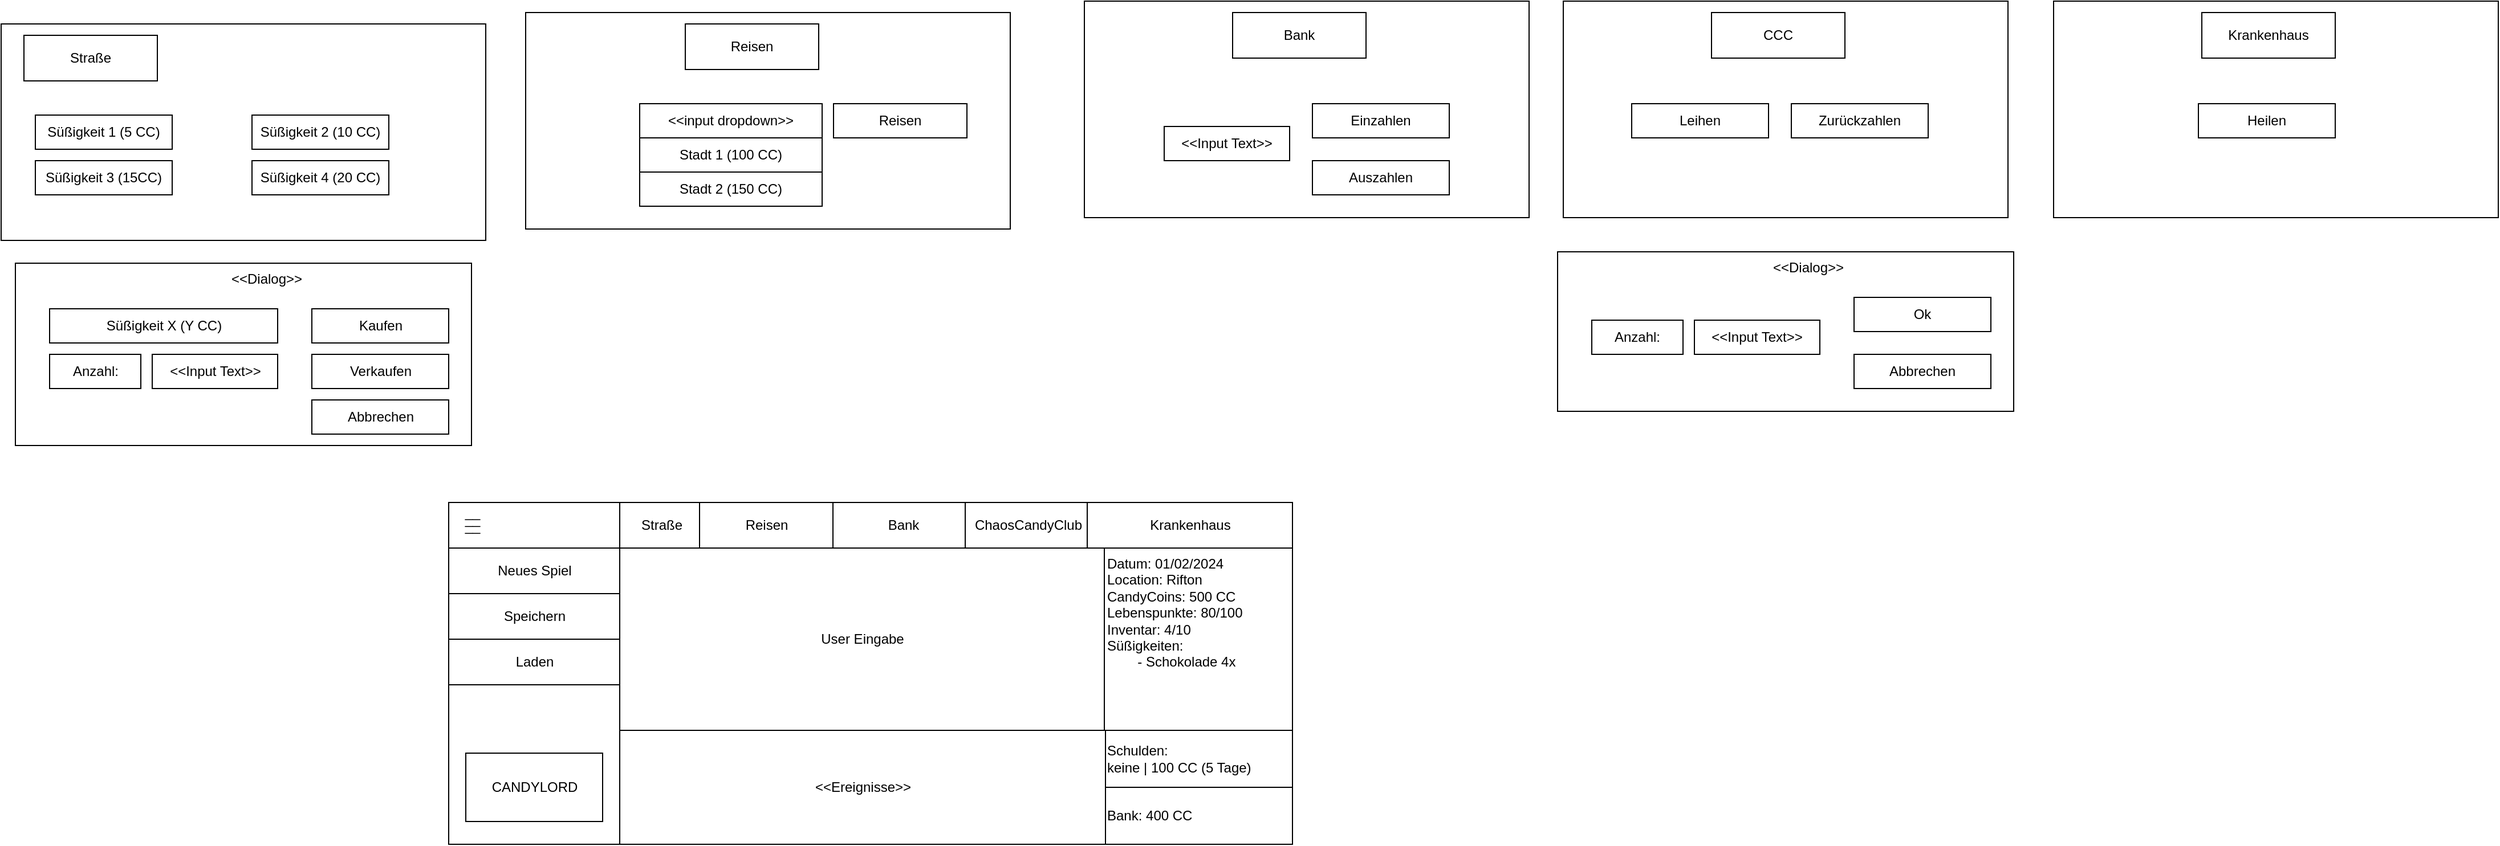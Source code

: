 <mxfile version="22.1.18" type="device">
  <diagram name="Seite-1" id="ucrNPSrBNzheioZG4M75">
    <mxGraphModel dx="2048" dy="1886" grid="1" gridSize="10" guides="1" tooltips="1" connect="1" arrows="1" fold="1" page="1" pageScale="1" pageWidth="827" pageHeight="1169" math="0" shadow="0">
      <root>
        <mxCell id="0" />
        <mxCell id="1" parent="0" />
        <mxCell id="0GtM-e1DYwYkRJwqqrjI-37" value="" style="rounded=0;whiteSpace=wrap;html=1;" vertex="1" parent="1">
          <mxGeometry x="660" y="-80" width="390" height="190" as="geometry" />
        </mxCell>
        <mxCell id="0GtM-e1DYwYkRJwqqrjI-20" value="" style="rounded=0;whiteSpace=wrap;html=1;" vertex="1" parent="1">
          <mxGeometry x="170" y="-70" width="425" height="190" as="geometry" />
        </mxCell>
        <mxCell id="_DPa7qCJkOYMl-InHak0-1" value="Bank" style="rounded=0;whiteSpace=wrap;html=1;" parent="1" vertex="1">
          <mxGeometry x="439.5" y="360" width="123" height="40" as="geometry" />
        </mxCell>
        <mxCell id="_DPa7qCJkOYMl-InHak0-2" value="ChaosCandyClub" style="rounded=0;whiteSpace=wrap;html=1;" parent="1" vertex="1">
          <mxGeometry x="555.5" y="360" width="110" height="40" as="geometry" />
        </mxCell>
        <mxCell id="_DPa7qCJkOYMl-InHak0-3" value="Straße" style="rounded=0;whiteSpace=wrap;html=1;" parent="1" vertex="1">
          <mxGeometry x="252.5" y="360" width="73" height="40" as="geometry" />
        </mxCell>
        <mxCell id="_DPa7qCJkOYMl-InHak0-4" value="Krankenhaus" style="rounded=0;whiteSpace=wrap;html=1;" parent="1" vertex="1">
          <mxGeometry x="662.5" y="360" width="180" height="40" as="geometry" />
        </mxCell>
        <mxCell id="_DPa7qCJkOYMl-InHak0-5" value="Reisen" style="rounded=0;whiteSpace=wrap;html=1;" parent="1" vertex="1">
          <mxGeometry x="322.5" y="360" width="117" height="40" as="geometry" />
        </mxCell>
        <mxCell id="_DPa7qCJkOYMl-InHak0-6" value="Datum: 01/02/2024&lt;br&gt;Location: Rifton&lt;br&gt;CandyCoins: 500 CC&lt;br&gt;Lebenspunkte: 80/100&lt;br&gt;Inventar: 4/10&lt;br&gt;Süßigkeiten:&lt;br&gt;&lt;span style=&quot;white-space: pre;&quot;&gt;&#x9;&lt;/span&gt;- Schokolade 4x" style="rounded=0;whiteSpace=wrap;html=1;align=left;verticalAlign=top;" parent="1" vertex="1">
          <mxGeometry x="677.5" y="400" width="165" height="160" as="geometry" />
        </mxCell>
        <mxCell id="_DPa7qCJkOYMl-InHak0-7" value="Schulden:&lt;br&gt;keine | 100 CC (5 Tage)" style="rounded=0;whiteSpace=wrap;html=1;align=left;" parent="1" vertex="1">
          <mxGeometry x="677.5" y="560" width="165" height="50" as="geometry" />
        </mxCell>
        <mxCell id="_DPa7qCJkOYMl-InHak0-8" value="Bank: 400 CC" style="rounded=0;whiteSpace=wrap;html=1;align=left;" parent="1" vertex="1">
          <mxGeometry x="677.5" y="610" width="165" height="50" as="geometry" />
        </mxCell>
        <mxCell id="_DPa7qCJkOYMl-InHak0-9" value="&amp;lt;&amp;lt;Ereignisse&amp;gt;&amp;gt;" style="rounded=0;whiteSpace=wrap;html=1;" parent="1" vertex="1">
          <mxGeometry x="252.5" y="560" width="426" height="100" as="geometry" />
        </mxCell>
        <mxCell id="_DPa7qCJkOYMl-InHak0-10" value="User Eingabe" style="rounded=0;whiteSpace=wrap;html=1;" parent="1" vertex="1">
          <mxGeometry x="252.5" y="400" width="425" height="160" as="geometry" />
        </mxCell>
        <mxCell id="0GtM-e1DYwYkRJwqqrjI-12" value="" style="rounded=0;whiteSpace=wrap;html=1;" vertex="1" parent="1">
          <mxGeometry x="102.5" y="360" width="150" height="300" as="geometry" />
        </mxCell>
        <mxCell id="0GtM-e1DYwYkRJwqqrjI-13" value="&lt;div style=&quot;text-align: justify; line-height: 50%;&quot;&gt;&lt;span style=&quot;background-color: initial;&quot;&gt;__&lt;/span&gt;&lt;/div&gt;&lt;div style=&quot;text-align: justify; line-height: 50%;&quot;&gt;&lt;span style=&quot;background-color: initial;&quot;&gt;__&lt;/span&gt;&lt;/div&gt;&lt;div style=&quot;text-align: justify; line-height: 50%;&quot;&gt;&lt;span style=&quot;background-color: initial;&quot;&gt;__&lt;/span&gt;&lt;/div&gt;" style="text;html=1;align=center;verticalAlign=middle;resizable=0;points=[];autosize=1;strokeColor=none;fillColor=none;" vertex="1" parent="1">
          <mxGeometry x="102.5" y="360" width="40" height="30" as="geometry" />
        </mxCell>
        <mxCell id="0GtM-e1DYwYkRJwqqrjI-1" value="Neues Spiel" style="rounded=0;whiteSpace=wrap;html=1;" vertex="1" parent="1">
          <mxGeometry x="102.5" y="400" width="150" height="40" as="geometry" />
        </mxCell>
        <mxCell id="0GtM-e1DYwYkRJwqqrjI-5" value="Laden" style="rounded=0;whiteSpace=wrap;html=1;" vertex="1" parent="1">
          <mxGeometry x="102.5" y="480" width="150" height="40" as="geometry" />
        </mxCell>
        <mxCell id="0GtM-e1DYwYkRJwqqrjI-7" value="Speichern" style="rounded=0;whiteSpace=wrap;html=1;" vertex="1" parent="1">
          <mxGeometry x="102.5" y="440" width="150" height="40" as="geometry" />
        </mxCell>
        <mxCell id="0GtM-e1DYwYkRJwqqrjI-14" value="CANDYLORD" style="rounded=0;whiteSpace=wrap;html=1;" vertex="1" parent="1">
          <mxGeometry x="117.5" y="580" width="120" height="60" as="geometry" />
        </mxCell>
        <mxCell id="0GtM-e1DYwYkRJwqqrjI-15" value="Stadt 1 (100 CC)" style="rounded=0;whiteSpace=wrap;html=1;" vertex="1" parent="1">
          <mxGeometry x="270" y="40" width="160" height="30" as="geometry" />
        </mxCell>
        <mxCell id="0GtM-e1DYwYkRJwqqrjI-16" value="&amp;lt;&amp;lt;input dropdown&amp;gt;&amp;gt;" style="rounded=0;whiteSpace=wrap;html=1;" vertex="1" parent="1">
          <mxGeometry x="270" y="10" width="160" height="30" as="geometry" />
        </mxCell>
        <mxCell id="0GtM-e1DYwYkRJwqqrjI-17" value="Stadt 2 (150 CC)" style="rounded=0;whiteSpace=wrap;html=1;" vertex="1" parent="1">
          <mxGeometry x="270" y="70" width="160" height="30" as="geometry" />
        </mxCell>
        <mxCell id="0GtM-e1DYwYkRJwqqrjI-18" value="Reisen" style="rounded=0;whiteSpace=wrap;html=1;" vertex="1" parent="1">
          <mxGeometry x="440" y="10" width="117" height="30" as="geometry" />
        </mxCell>
        <mxCell id="0GtM-e1DYwYkRJwqqrjI-19" value="Reisen" style="rounded=0;whiteSpace=wrap;html=1;" vertex="1" parent="1">
          <mxGeometry x="310" y="-60" width="117" height="40" as="geometry" />
        </mxCell>
        <mxCell id="0GtM-e1DYwYkRJwqqrjI-21" value="" style="rounded=0;whiteSpace=wrap;html=1;" vertex="1" parent="1">
          <mxGeometry x="-290" y="-60" width="425" height="190" as="geometry" />
        </mxCell>
        <mxCell id="0GtM-e1DYwYkRJwqqrjI-22" value="Straße" style="rounded=0;whiteSpace=wrap;html=1;" vertex="1" parent="1">
          <mxGeometry x="-270" y="-50" width="117" height="40" as="geometry" />
        </mxCell>
        <mxCell id="0GtM-e1DYwYkRJwqqrjI-23" value="Süßigkeit 1 (5 CC)" style="rounded=0;whiteSpace=wrap;html=1;" vertex="1" parent="1">
          <mxGeometry x="-260" y="20" width="120" height="30" as="geometry" />
        </mxCell>
        <mxCell id="0GtM-e1DYwYkRJwqqrjI-24" value="Süßigkeit 2 (10 CC)" style="rounded=0;whiteSpace=wrap;html=1;" vertex="1" parent="1">
          <mxGeometry x="-70" y="20" width="120" height="30" as="geometry" />
        </mxCell>
        <mxCell id="0GtM-e1DYwYkRJwqqrjI-25" value="Süßigkeit 3 (15CC)" style="rounded=0;whiteSpace=wrap;html=1;" vertex="1" parent="1">
          <mxGeometry x="-260" y="60" width="120" height="30" as="geometry" />
        </mxCell>
        <mxCell id="0GtM-e1DYwYkRJwqqrjI-26" value="Süßigkeit 4 (20 CC)" style="rounded=0;whiteSpace=wrap;html=1;" vertex="1" parent="1">
          <mxGeometry x="-70" y="60" width="120" height="30" as="geometry" />
        </mxCell>
        <mxCell id="0GtM-e1DYwYkRJwqqrjI-27" value="&lt;blockquote style=&quot;margin: 0 0 0 40px; border: none; padding: 0px;&quot;&gt;&amp;lt;&amp;lt;Dialog&amp;gt;&amp;gt;&lt;/blockquote&gt;" style="rounded=0;whiteSpace=wrap;html=1;verticalAlign=top;" vertex="1" parent="1">
          <mxGeometry x="-277.5" y="150" width="400" height="160" as="geometry" />
        </mxCell>
        <mxCell id="0GtM-e1DYwYkRJwqqrjI-28" value="&amp;lt;&amp;lt;Input Text&amp;gt;&amp;gt;" style="rounded=0;whiteSpace=wrap;html=1;" vertex="1" parent="1">
          <mxGeometry x="-157.5" y="230" width="110" height="30" as="geometry" />
        </mxCell>
        <mxCell id="0GtM-e1DYwYkRJwqqrjI-29" value="Kaufen" style="rounded=0;whiteSpace=wrap;html=1;" vertex="1" parent="1">
          <mxGeometry x="-17.5" y="190" width="120" height="30" as="geometry" />
        </mxCell>
        <mxCell id="0GtM-e1DYwYkRJwqqrjI-30" value="Verkaufen" style="rounded=0;whiteSpace=wrap;html=1;" vertex="1" parent="1">
          <mxGeometry x="-17.5" y="230" width="120" height="30" as="geometry" />
        </mxCell>
        <mxCell id="0GtM-e1DYwYkRJwqqrjI-31" value="Süßigkeit X (Y CC)" style="rounded=0;whiteSpace=wrap;html=1;" vertex="1" parent="1">
          <mxGeometry x="-247.5" y="190" width="200" height="30" as="geometry" />
        </mxCell>
        <mxCell id="0GtM-e1DYwYkRJwqqrjI-32" value="Anzahl:" style="rounded=0;whiteSpace=wrap;html=1;" vertex="1" parent="1">
          <mxGeometry x="-247.5" y="230" width="80" height="30" as="geometry" />
        </mxCell>
        <mxCell id="0GtM-e1DYwYkRJwqqrjI-33" value="Bank" style="rounded=0;whiteSpace=wrap;html=1;" vertex="1" parent="1">
          <mxGeometry x="790" y="-70" width="117" height="40" as="geometry" />
        </mxCell>
        <mxCell id="0GtM-e1DYwYkRJwqqrjI-34" value="&amp;lt;&amp;lt;Input Text&amp;gt;&amp;gt;" style="rounded=0;whiteSpace=wrap;html=1;" vertex="1" parent="1">
          <mxGeometry x="730" y="30" width="110" height="30" as="geometry" />
        </mxCell>
        <mxCell id="0GtM-e1DYwYkRJwqqrjI-35" value="Einzahlen" style="rounded=0;whiteSpace=wrap;html=1;" vertex="1" parent="1">
          <mxGeometry x="860" y="10" width="120" height="30" as="geometry" />
        </mxCell>
        <mxCell id="0GtM-e1DYwYkRJwqqrjI-36" value="Auszahlen" style="rounded=0;whiteSpace=wrap;html=1;" vertex="1" parent="1">
          <mxGeometry x="860" y="60" width="120" height="30" as="geometry" />
        </mxCell>
        <mxCell id="0GtM-e1DYwYkRJwqqrjI-38" value="" style="rounded=0;whiteSpace=wrap;html=1;" vertex="1" parent="1">
          <mxGeometry x="1080" y="-80" width="390" height="190" as="geometry" />
        </mxCell>
        <mxCell id="0GtM-e1DYwYkRJwqqrjI-39" value="CCC" style="rounded=0;whiteSpace=wrap;html=1;" vertex="1" parent="1">
          <mxGeometry x="1210" y="-70" width="117" height="40" as="geometry" />
        </mxCell>
        <mxCell id="0GtM-e1DYwYkRJwqqrjI-41" value="Zurückzahlen" style="rounded=0;whiteSpace=wrap;html=1;" vertex="1" parent="1">
          <mxGeometry x="1280" y="10" width="120" height="30" as="geometry" />
        </mxCell>
        <mxCell id="0GtM-e1DYwYkRJwqqrjI-42" value="Leihen" style="rounded=0;whiteSpace=wrap;html=1;" vertex="1" parent="1">
          <mxGeometry x="1140" y="10" width="120" height="30" as="geometry" />
        </mxCell>
        <mxCell id="0GtM-e1DYwYkRJwqqrjI-43" value="&lt;blockquote style=&quot;margin: 0 0 0 40px; border: none; padding: 0px;&quot;&gt;&amp;lt;&amp;lt;Dialog&amp;gt;&amp;gt;&lt;/blockquote&gt;" style="rounded=0;whiteSpace=wrap;html=1;verticalAlign=top;" vertex="1" parent="1">
          <mxGeometry x="1075" y="140" width="400" height="140" as="geometry" />
        </mxCell>
        <mxCell id="0GtM-e1DYwYkRJwqqrjI-44" value="&amp;lt;&amp;lt;Input Text&amp;gt;&amp;gt;" style="rounded=0;whiteSpace=wrap;html=1;" vertex="1" parent="1">
          <mxGeometry x="1195" y="200" width="110" height="30" as="geometry" />
        </mxCell>
        <mxCell id="0GtM-e1DYwYkRJwqqrjI-45" value="Ok" style="rounded=0;whiteSpace=wrap;html=1;" vertex="1" parent="1">
          <mxGeometry x="1335" y="180" width="120" height="30" as="geometry" />
        </mxCell>
        <mxCell id="0GtM-e1DYwYkRJwqqrjI-46" value="Abbrechen" style="rounded=0;whiteSpace=wrap;html=1;" vertex="1" parent="1">
          <mxGeometry x="1335" y="230" width="120" height="30" as="geometry" />
        </mxCell>
        <mxCell id="0GtM-e1DYwYkRJwqqrjI-48" value="Anzahl:" style="rounded=0;whiteSpace=wrap;html=1;" vertex="1" parent="1">
          <mxGeometry x="1105" y="200" width="80" height="30" as="geometry" />
        </mxCell>
        <mxCell id="0GtM-e1DYwYkRJwqqrjI-49" value="Abbrechen" style="rounded=0;whiteSpace=wrap;html=1;" vertex="1" parent="1">
          <mxGeometry x="-17.5" y="270" width="120" height="30" as="geometry" />
        </mxCell>
        <mxCell id="0GtM-e1DYwYkRJwqqrjI-50" value="" style="rounded=0;whiteSpace=wrap;html=1;" vertex="1" parent="1">
          <mxGeometry x="1510" y="-80" width="390" height="190" as="geometry" />
        </mxCell>
        <mxCell id="0GtM-e1DYwYkRJwqqrjI-51" value="Krankenhaus" style="rounded=0;whiteSpace=wrap;html=1;" vertex="1" parent="1">
          <mxGeometry x="1640" y="-70" width="117" height="40" as="geometry" />
        </mxCell>
        <mxCell id="0GtM-e1DYwYkRJwqqrjI-53" value="Heilen" style="rounded=0;whiteSpace=wrap;html=1;" vertex="1" parent="1">
          <mxGeometry x="1637" y="10" width="120" height="30" as="geometry" />
        </mxCell>
      </root>
    </mxGraphModel>
  </diagram>
</mxfile>
